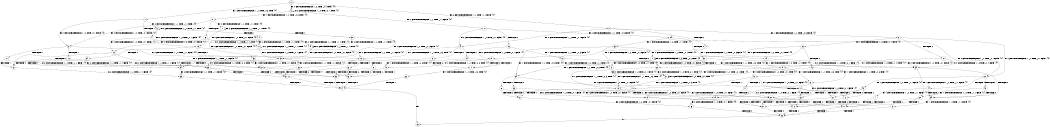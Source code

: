 digraph BCG {
size = "7, 10.5";
center = TRUE;
node [shape = circle];
0 [peripheries = 2];
0 -> 1 [label = "EX !1 !ATOMIC_EXCH_BRANCH (1, +1, TRUE, +0, 3, TRUE) !{0}"];
0 -> 2 [label = "EX !2 !ATOMIC_EXCH_BRANCH (1, +1, TRUE, +1, 1, FALSE) !{0}"];
0 -> 3 [label = "EX !0 !ATOMIC_EXCH_BRANCH (1, +0, TRUE, +0, 1, TRUE) !{0}"];
1 -> 4 [label = "TERMINATE !1"];
1 -> 5 [label = "EX !2 !ATOMIC_EXCH_BRANCH (1, +1, TRUE, +1, 1, TRUE) !{0}"];
1 -> 6 [label = "EX !0 !ATOMIC_EXCH_BRANCH (1, +0, TRUE, +0, 1, FALSE) !{0}"];
2 -> 7 [label = "TERMINATE !2"];
2 -> 8 [label = "EX !1 !ATOMIC_EXCH_BRANCH (1, +1, TRUE, +0, 3, FALSE) !{0}"];
2 -> 9 [label = "EX !0 !ATOMIC_EXCH_BRANCH (1, +0, TRUE, +0, 1, FALSE) !{0}"];
3 -> 10 [label = "EX !1 !ATOMIC_EXCH_BRANCH (1, +1, TRUE, +0, 3, TRUE) !{0}"];
3 -> 11 [label = "EX !2 !ATOMIC_EXCH_BRANCH (1, +1, TRUE, +1, 1, FALSE) !{0}"];
3 -> 3 [label = "EX !0 !ATOMIC_EXCH_BRANCH (1, +0, TRUE, +0, 1, TRUE) !{0}"];
4 -> 12 [label = "EX !2 !ATOMIC_EXCH_BRANCH (1, +1, TRUE, +1, 1, TRUE) !{1}"];
4 -> 13 [label = "EX !0 !ATOMIC_EXCH_BRANCH (1, +0, TRUE, +0, 1, FALSE) !{1}"];
5 -> 14 [label = "TERMINATE !1"];
5 -> 15 [label = "EX !0 !ATOMIC_EXCH_BRANCH (1, +0, TRUE, +0, 1, FALSE) !{0}"];
5 -> 5 [label = "EX !2 !ATOMIC_EXCH_BRANCH (1, +1, TRUE, +1, 1, TRUE) !{0}"];
6 -> 16 [label = "TERMINATE !1"];
6 -> 17 [label = "TERMINATE !0"];
6 -> 18 [label = "EX !2 !ATOMIC_EXCH_BRANCH (1, +1, TRUE, +1, 1, FALSE) !{0}"];
7 -> 19 [label = "EX !1 !ATOMIC_EXCH_BRANCH (1, +1, TRUE, +0, 3, FALSE) !{1}"];
7 -> 20 [label = "EX !0 !ATOMIC_EXCH_BRANCH (1, +0, TRUE, +0, 1, FALSE) !{1}"];
8 -> 21 [label = "TERMINATE !2"];
8 -> 22 [label = "EX !0 !ATOMIC_EXCH_BRANCH (1, +0, TRUE, +0, 1, FALSE) !{0}"];
8 -> 23 [label = "EX !1 !ATOMIC_EXCH_BRANCH (1, +0, TRUE, +1, 1, TRUE) !{0}"];
9 -> 24 [label = "TERMINATE !2"];
9 -> 25 [label = "TERMINATE !0"];
9 -> 18 [label = "EX !1 !ATOMIC_EXCH_BRANCH (1, +1, TRUE, +0, 3, TRUE) !{0}"];
10 -> 26 [label = "TERMINATE !1"];
10 -> 27 [label = "EX !2 !ATOMIC_EXCH_BRANCH (1, +1, TRUE, +1, 1, TRUE) !{0}"];
10 -> 6 [label = "EX !0 !ATOMIC_EXCH_BRANCH (1, +0, TRUE, +0, 1, FALSE) !{0}"];
11 -> 28 [label = "TERMINATE !2"];
11 -> 29 [label = "EX !1 !ATOMIC_EXCH_BRANCH (1, +1, TRUE, +0, 3, FALSE) !{0}"];
11 -> 9 [label = "EX !0 !ATOMIC_EXCH_BRANCH (1, +0, TRUE, +0, 1, FALSE) !{0}"];
12 -> 30 [label = "EX !0 !ATOMIC_EXCH_BRANCH (1, +0, TRUE, +0, 1, FALSE) !{1}"];
12 -> 12 [label = "EX !2 !ATOMIC_EXCH_BRANCH (1, +1, TRUE, +1, 1, TRUE) !{1}"];
13 -> 31 [label = "TERMINATE !0"];
13 -> 32 [label = "EX !2 !ATOMIC_EXCH_BRANCH (1, +1, TRUE, +1, 1, FALSE) !{1}"];
14 -> 12 [label = "EX !2 !ATOMIC_EXCH_BRANCH (1, +1, TRUE, +1, 1, TRUE) !{1}"];
14 -> 30 [label = "EX !0 !ATOMIC_EXCH_BRANCH (1, +0, TRUE, +0, 1, FALSE) !{1}"];
15 -> 33 [label = "TERMINATE !1"];
15 -> 34 [label = "TERMINATE !0"];
15 -> 18 [label = "EX !2 !ATOMIC_EXCH_BRANCH (1, +1, TRUE, +1, 1, FALSE) !{0}"];
16 -> 31 [label = "TERMINATE !0"];
16 -> 32 [label = "EX !2 !ATOMIC_EXCH_BRANCH (1, +1, TRUE, +1, 1, FALSE) !{1}"];
17 -> 31 [label = "TERMINATE !1"];
17 -> 35 [label = "EX !2 !ATOMIC_EXCH_BRANCH (1, +1, TRUE, +1, 1, FALSE) !{1}"];
18 -> 36 [label = "TERMINATE !1"];
18 -> 37 [label = "TERMINATE !2"];
18 -> 38 [label = "TERMINATE !0"];
19 -> 39 [label = "EX !0 !ATOMIC_EXCH_BRANCH (1, +0, TRUE, +0, 1, FALSE) !{1}"];
19 -> 40 [label = "EX !1 !ATOMIC_EXCH_BRANCH (1, +0, TRUE, +1, 1, TRUE) !{1}"];
20 -> 41 [label = "TERMINATE !0"];
20 -> 42 [label = "EX !1 !ATOMIC_EXCH_BRANCH (1, +1, TRUE, +0, 3, TRUE) !{1}"];
21 -> 40 [label = "EX !1 !ATOMIC_EXCH_BRANCH (1, +0, TRUE, +1, 1, TRUE) !{1}"];
21 -> 39 [label = "EX !0 !ATOMIC_EXCH_BRANCH (1, +0, TRUE, +0, 1, FALSE) !{1}"];
22 -> 43 [label = "TERMINATE !2"];
22 -> 44 [label = "TERMINATE !0"];
22 -> 45 [label = "EX !1 !ATOMIC_EXCH_BRANCH (1, +0, TRUE, +1, 1, FALSE) !{0}"];
23 -> 46 [label = "TERMINATE !2"];
23 -> 47 [label = "EX !0 !ATOMIC_EXCH_BRANCH (1, +0, TRUE, +0, 1, TRUE) !{0}"];
23 -> 48 [label = "EX !1 !ATOMIC_EXCH_BRANCH (1, +1, TRUE, +0, 3, TRUE) !{0}"];
24 -> 41 [label = "TERMINATE !0"];
24 -> 42 [label = "EX !1 !ATOMIC_EXCH_BRANCH (1, +1, TRUE, +0, 3, TRUE) !{1}"];
25 -> 41 [label = "TERMINATE !2"];
25 -> 35 [label = "EX !1 !ATOMIC_EXCH_BRANCH (1, +1, TRUE, +0, 3, TRUE) !{1}"];
26 -> 13 [label = "EX !0 !ATOMIC_EXCH_BRANCH (1, +0, TRUE, +0, 1, FALSE) !{1}"];
26 -> 49 [label = "EX !2 !ATOMIC_EXCH_BRANCH (1, +1, TRUE, +1, 1, TRUE) !{1}"];
27 -> 50 [label = "TERMINATE !1"];
27 -> 27 [label = "EX !2 !ATOMIC_EXCH_BRANCH (1, +1, TRUE, +1, 1, TRUE) !{0}"];
27 -> 15 [label = "EX !0 !ATOMIC_EXCH_BRANCH (1, +0, TRUE, +0, 1, FALSE) !{0}"];
28 -> 20 [label = "EX !0 !ATOMIC_EXCH_BRANCH (1, +0, TRUE, +0, 1, FALSE) !{1}"];
28 -> 51 [label = "EX !1 !ATOMIC_EXCH_BRANCH (1, +1, TRUE, +0, 3, FALSE) !{1}"];
29 -> 52 [label = "TERMINATE !2"];
29 -> 53 [label = "EX !1 !ATOMIC_EXCH_BRANCH (1, +0, TRUE, +1, 1, TRUE) !{0}"];
29 -> 22 [label = "EX !0 !ATOMIC_EXCH_BRANCH (1, +0, TRUE, +0, 1, FALSE) !{0}"];
30 -> 54 [label = "TERMINATE !0"];
30 -> 32 [label = "EX !2 !ATOMIC_EXCH_BRANCH (1, +1, TRUE, +1, 1, FALSE) !{1}"];
31 -> 55 [label = "EX !2 !ATOMIC_EXCH_BRANCH (1, +1, TRUE, +1, 1, FALSE) !{2}"];
32 -> 56 [label = "TERMINATE !2"];
32 -> 57 [label = "TERMINATE !0"];
33 -> 32 [label = "EX !2 !ATOMIC_EXCH_BRANCH (1, +1, TRUE, +1, 1, FALSE) !{1}"];
33 -> 54 [label = "TERMINATE !0"];
34 -> 35 [label = "EX !2 !ATOMIC_EXCH_BRANCH (1, +1, TRUE, +1, 1, FALSE) !{1}"];
34 -> 54 [label = "TERMINATE !1"];
35 -> 57 [label = "TERMINATE !1"];
35 -> 58 [label = "TERMINATE !2"];
36 -> 56 [label = "TERMINATE !2"];
36 -> 57 [label = "TERMINATE !0"];
37 -> 56 [label = "TERMINATE !1"];
37 -> 58 [label = "TERMINATE !0"];
38 -> 57 [label = "TERMINATE !1"];
38 -> 58 [label = "TERMINATE !2"];
39 -> 59 [label = "TERMINATE !0"];
39 -> 60 [label = "EX !1 !ATOMIC_EXCH_BRANCH (1, +0, TRUE, +1, 1, FALSE) !{1}"];
40 -> 61 [label = "EX !0 !ATOMIC_EXCH_BRANCH (1, +0, TRUE, +0, 1, TRUE) !{1}"];
40 -> 62 [label = "EX !1 !ATOMIC_EXCH_BRANCH (1, +1, TRUE, +0, 3, TRUE) !{1}"];
41 -> 63 [label = "EX !1 !ATOMIC_EXCH_BRANCH (1, +1, TRUE, +0, 3, TRUE) !{2}"];
42 -> 56 [label = "TERMINATE !1"];
42 -> 58 [label = "TERMINATE !0"];
43 -> 60 [label = "EX !1 !ATOMIC_EXCH_BRANCH (1, +0, TRUE, +1, 1, FALSE) !{1}"];
43 -> 59 [label = "TERMINATE !0"];
44 -> 64 [label = "EX !1 !ATOMIC_EXCH_BRANCH (1, +0, TRUE, +1, 1, FALSE) !{1}"];
44 -> 59 [label = "TERMINATE !2"];
45 -> 65 [label = "TERMINATE !1"];
45 -> 66 [label = "TERMINATE !2"];
45 -> 67 [label = "TERMINATE !0"];
46 -> 62 [label = "EX !1 !ATOMIC_EXCH_BRANCH (1, +1, TRUE, +0, 3, TRUE) !{1}"];
46 -> 61 [label = "EX !0 !ATOMIC_EXCH_BRANCH (1, +0, TRUE, +0, 1, TRUE) !{1}"];
47 -> 68 [label = "TERMINATE !2"];
47 -> 69 [label = "EX !1 !ATOMIC_EXCH_BRANCH (1, +1, TRUE, +0, 3, TRUE) !{0}"];
47 -> 47 [label = "EX !0 !ATOMIC_EXCH_BRANCH (1, +0, TRUE, +0, 1, TRUE) !{0}"];
48 -> 70 [label = "TERMINATE !1"];
48 -> 71 [label = "TERMINATE !2"];
48 -> 72 [label = "EX !0 !ATOMIC_EXCH_BRANCH (1, +0, TRUE, +0, 1, FALSE) !{0}"];
49 -> 49 [label = "EX !2 !ATOMIC_EXCH_BRANCH (1, +1, TRUE, +1, 1, TRUE) !{1}"];
49 -> 30 [label = "EX !0 !ATOMIC_EXCH_BRANCH (1, +0, TRUE, +0, 1, FALSE) !{1}"];
50 -> 49 [label = "EX !2 !ATOMIC_EXCH_BRANCH (1, +1, TRUE, +1, 1, TRUE) !{1}"];
50 -> 30 [label = "EX !0 !ATOMIC_EXCH_BRANCH (1, +0, TRUE, +0, 1, FALSE) !{1}"];
51 -> 73 [label = "EX !1 !ATOMIC_EXCH_BRANCH (1, +0, TRUE, +1, 1, TRUE) !{1}"];
51 -> 39 [label = "EX !0 !ATOMIC_EXCH_BRANCH (1, +0, TRUE, +0, 1, FALSE) !{1}"];
52 -> 73 [label = "EX !1 !ATOMIC_EXCH_BRANCH (1, +0, TRUE, +1, 1, TRUE) !{1}"];
52 -> 39 [label = "EX !0 !ATOMIC_EXCH_BRANCH (1, +0, TRUE, +0, 1, FALSE) !{1}"];
53 -> 68 [label = "TERMINATE !2"];
53 -> 69 [label = "EX !1 !ATOMIC_EXCH_BRANCH (1, +1, TRUE, +0, 3, TRUE) !{0}"];
53 -> 47 [label = "EX !0 !ATOMIC_EXCH_BRANCH (1, +0, TRUE, +0, 1, TRUE) !{0}"];
54 -> 55 [label = "EX !2 !ATOMIC_EXCH_BRANCH (1, +1, TRUE, +1, 1, FALSE) !{2}"];
55 -> 74 [label = "TERMINATE !2"];
56 -> 74 [label = "TERMINATE !0"];
57 -> 74 [label = "TERMINATE !2"];
58 -> 74 [label = "TERMINATE !1"];
59 -> 75 [label = "EX !1 !ATOMIC_EXCH_BRANCH (1, +0, TRUE, +1, 1, FALSE) !{2}"];
60 -> 76 [label = "TERMINATE !1"];
60 -> 77 [label = "TERMINATE !0"];
61 -> 78 [label = "EX !1 !ATOMIC_EXCH_BRANCH (1, +1, TRUE, +0, 3, TRUE) !{1}"];
61 -> 61 [label = "EX !0 !ATOMIC_EXCH_BRANCH (1, +0, TRUE, +0, 1, TRUE) !{1}"];
62 -> 79 [label = "TERMINATE !1"];
62 -> 80 [label = "EX !0 !ATOMIC_EXCH_BRANCH (1, +0, TRUE, +0, 1, FALSE) !{1}"];
63 -> 74 [label = "TERMINATE !1"];
64 -> 81 [label = "TERMINATE !1"];
64 -> 77 [label = "TERMINATE !2"];
65 -> 76 [label = "TERMINATE !2"];
65 -> 81 [label = "TERMINATE !0"];
66 -> 76 [label = "TERMINATE !1"];
66 -> 77 [label = "TERMINATE !0"];
67 -> 81 [label = "TERMINATE !1"];
67 -> 77 [label = "TERMINATE !2"];
68 -> 78 [label = "EX !1 !ATOMIC_EXCH_BRANCH (1, +1, TRUE, +0, 3, TRUE) !{1}"];
68 -> 61 [label = "EX !0 !ATOMIC_EXCH_BRANCH (1, +0, TRUE, +0, 1, TRUE) !{1}"];
69 -> 82 [label = "TERMINATE !1"];
69 -> 83 [label = "TERMINATE !2"];
69 -> 72 [label = "EX !0 !ATOMIC_EXCH_BRANCH (1, +0, TRUE, +0, 1, FALSE) !{0}"];
70 -> 79 [label = "TERMINATE !2"];
70 -> 84 [label = "EX !0 !ATOMIC_EXCH_BRANCH (1, +0, TRUE, +0, 1, FALSE) !{1}"];
71 -> 79 [label = "TERMINATE !1"];
71 -> 80 [label = "EX !0 !ATOMIC_EXCH_BRANCH (1, +0, TRUE, +0, 1, FALSE) !{1}"];
72 -> 65 [label = "TERMINATE !1"];
72 -> 66 [label = "TERMINATE !2"];
72 -> 67 [label = "TERMINATE !0"];
73 -> 78 [label = "EX !1 !ATOMIC_EXCH_BRANCH (1, +1, TRUE, +0, 3, TRUE) !{1}"];
73 -> 61 [label = "EX !0 !ATOMIC_EXCH_BRANCH (1, +0, TRUE, +0, 1, TRUE) !{1}"];
74 -> 85 [label = "exit"];
75 -> 86 [label = "TERMINATE !1"];
76 -> 86 [label = "TERMINATE !0"];
77 -> 86 [label = "TERMINATE !1"];
78 -> 87 [label = "TERMINATE !1"];
78 -> 80 [label = "EX !0 !ATOMIC_EXCH_BRANCH (1, +0, TRUE, +0, 1, FALSE) !{1}"];
79 -> 88 [label = "EX !0 !ATOMIC_EXCH_BRANCH (1, +0, TRUE, +0, 1, FALSE) !{2}"];
80 -> 76 [label = "TERMINATE !1"];
80 -> 77 [label = "TERMINATE !0"];
81 -> 86 [label = "TERMINATE !2"];
82 -> 84 [label = "EX !0 !ATOMIC_EXCH_BRANCH (1, +0, TRUE, +0, 1, FALSE) !{1}"];
82 -> 87 [label = "TERMINATE !2"];
83 -> 80 [label = "EX !0 !ATOMIC_EXCH_BRANCH (1, +0, TRUE, +0, 1, FALSE) !{1}"];
83 -> 87 [label = "TERMINATE !1"];
84 -> 76 [label = "TERMINATE !2"];
84 -> 81 [label = "TERMINATE !0"];
86 -> 85 [label = "exit"];
87 -> 88 [label = "EX !0 !ATOMIC_EXCH_BRANCH (1, +0, TRUE, +0, 1, FALSE) !{2}"];
88 -> 86 [label = "TERMINATE !0"];
}
